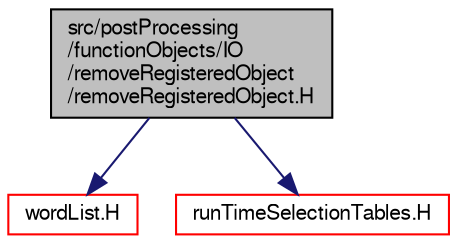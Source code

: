 digraph "src/postProcessing/functionObjects/IO/removeRegisteredObject/removeRegisteredObject.H"
{
  bgcolor="transparent";
  edge [fontname="FreeSans",fontsize="10",labelfontname="FreeSans",labelfontsize="10"];
  node [fontname="FreeSans",fontsize="10",shape=record];
  Node0 [label="src/postProcessing\l/functionObjects/IO\l/removeRegisteredObject\l/removeRegisteredObject.H",height=0.2,width=0.4,color="black", fillcolor="grey75", style="filled", fontcolor="black"];
  Node0 -> Node1 [color="midnightblue",fontsize="10",style="solid",fontname="FreeSans"];
  Node1 [label="wordList.H",height=0.2,width=0.4,color="red",URL="$a12623.html"];
  Node0 -> Node49 [color="midnightblue",fontsize="10",style="solid",fontname="FreeSans"];
  Node49 [label="runTimeSelectionTables.H",height=0.2,width=0.4,color="red",URL="$a09266.html",tooltip="Macros to ease declaration of run-time selection tables. "];
}
